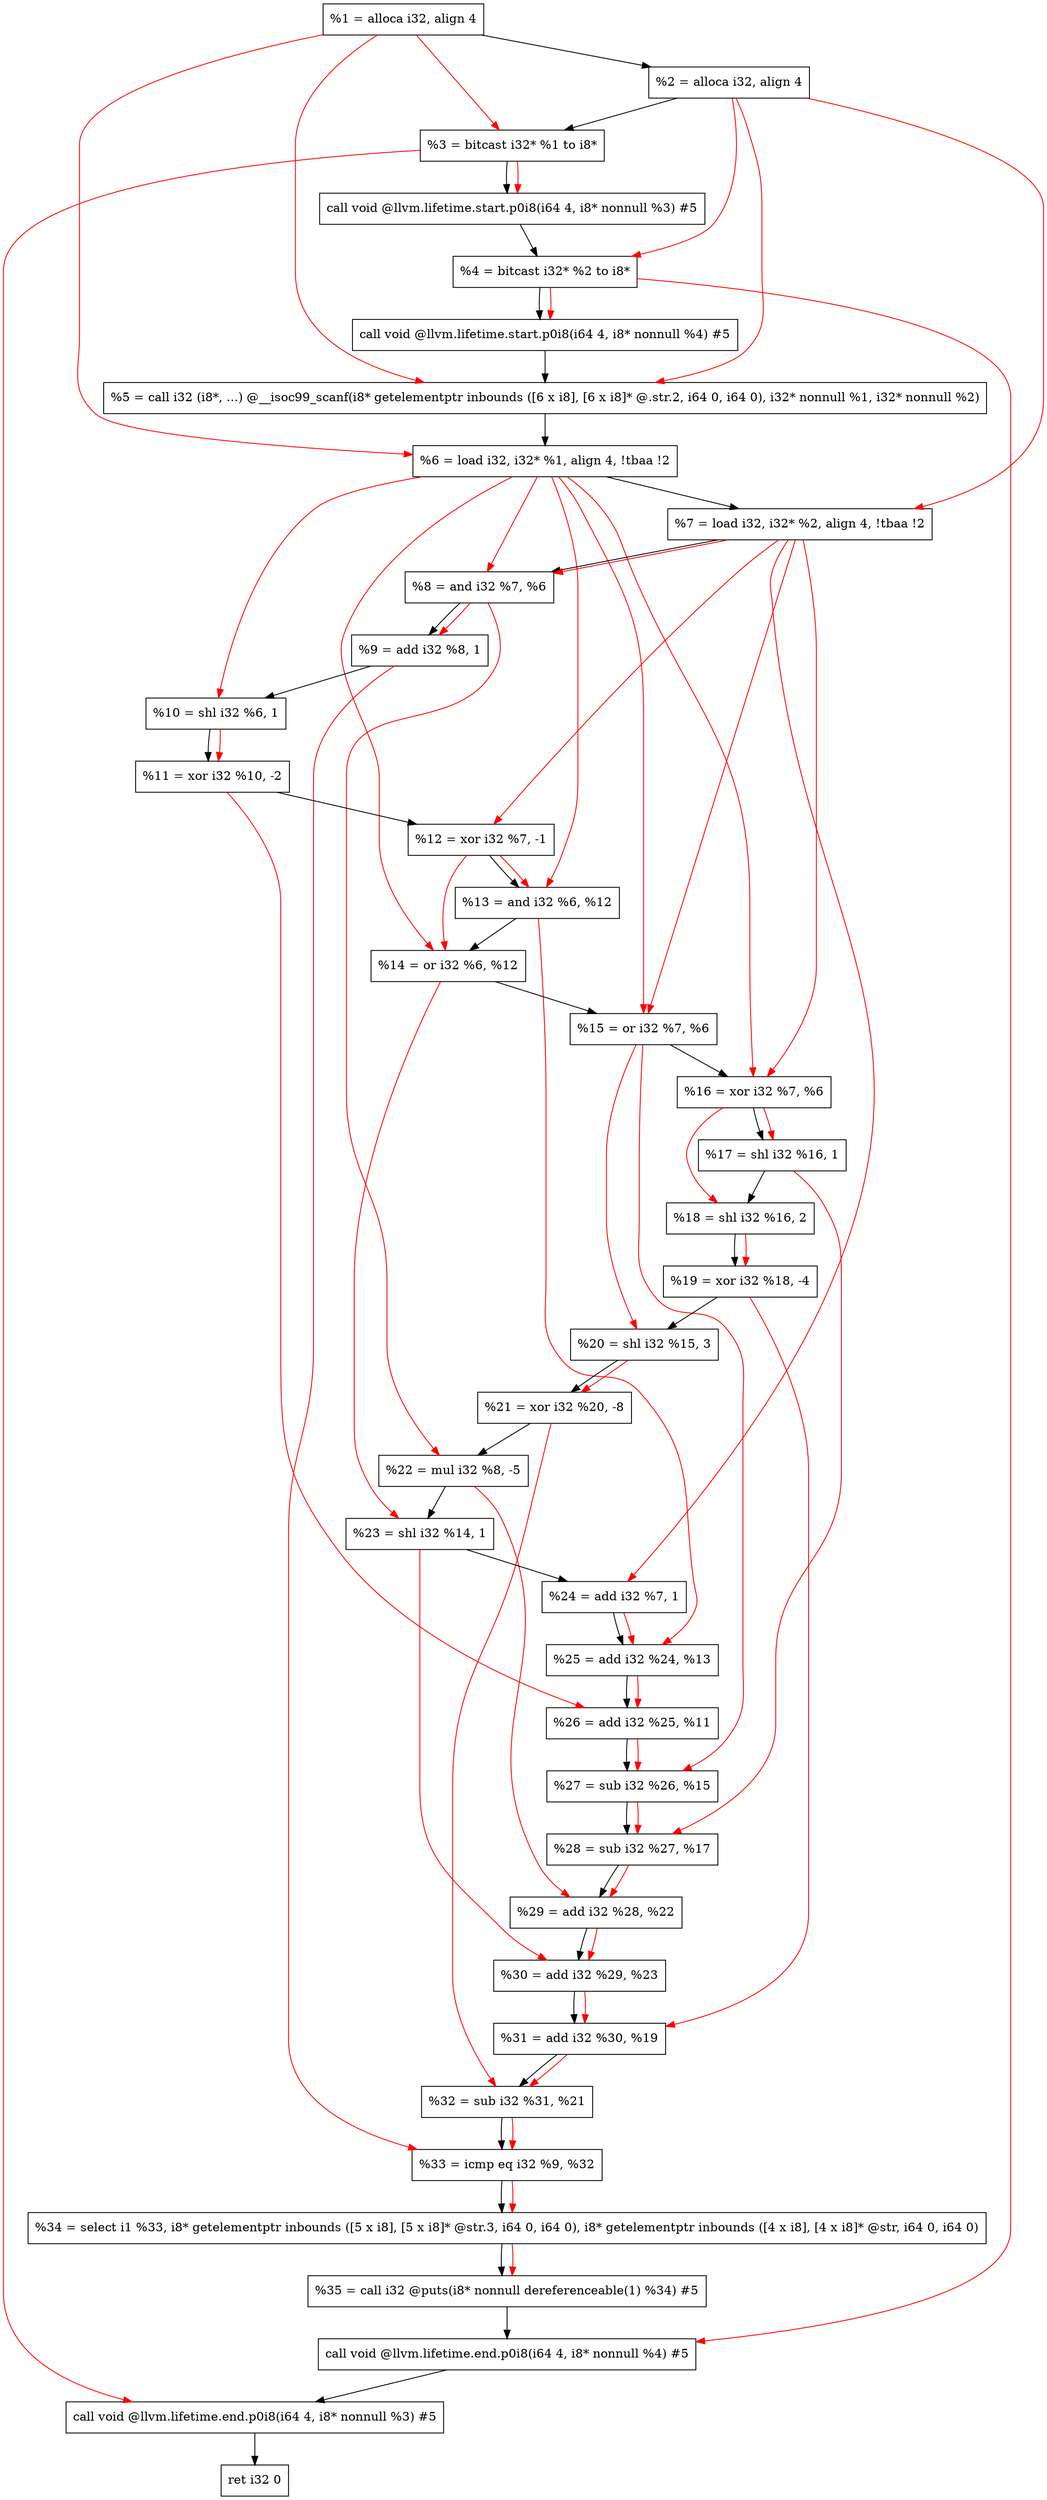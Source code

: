 digraph "DFG for'main' function" {
	Node0x18f4ef8[shape=record, label="  %1 = alloca i32, align 4"];
	Node0x18f4f78[shape=record, label="  %2 = alloca i32, align 4"];
	Node0x18f5008[shape=record, label="  %3 = bitcast i32* %1 to i8*"];
	Node0x18f5468[shape=record, label="  call void @llvm.lifetime.start.p0i8(i64 4, i8* nonnull %3) #5"];
	Node0x18f5548[shape=record, label="  %4 = bitcast i32* %2 to i8*"];
	Node0x18f5668[shape=record, label="  call void @llvm.lifetime.start.p0i8(i64 4, i8* nonnull %4) #5"];
	Node0x18f58a0[shape=record, label="  %5 = call i32 (i8*, ...) @__isoc99_scanf(i8* getelementptr inbounds ([6 x i8], [6 x i8]* @.str.2, i64 0, i64 0), i32* nonnull %1, i32* nonnull %2)"];
	Node0x18f5958[shape=record, label="  %6 = load i32, i32* %1, align 4, !tbaa !2"];
	Node0x18f68c8[shape=record, label="  %7 = load i32, i32* %2, align 4, !tbaa !2"];
	Node0x18f6f50[shape=record, label="  %8 = and i32 %7, %6"];
	Node0x18f6fc0[shape=record, label="  %9 = add i32 %8, 1"];
	Node0x18f7030[shape=record, label="  %10 = shl i32 %6, 1"];
	Node0x18f70a0[shape=record, label="  %11 = xor i32 %10, -2"];
	Node0x18f7110[shape=record, label="  %12 = xor i32 %7, -1"];
	Node0x18f7180[shape=record, label="  %13 = and i32 %6, %12"];
	Node0x18f71f0[shape=record, label="  %14 = or i32 %6, %12"];
	Node0x18f7260[shape=record, label="  %15 = or i32 %7, %6"];
	Node0x18f72d0[shape=record, label="  %16 = xor i32 %7, %6"];
	Node0x18f7340[shape=record, label="  %17 = shl i32 %16, 1"];
	Node0x18f73b0[shape=record, label="  %18 = shl i32 %16, 2"];
	Node0x18f7420[shape=record, label="  %19 = xor i32 %18, -4"];
	Node0x18f7490[shape=record, label="  %20 = shl i32 %15, 3"];
	Node0x18f7500[shape=record, label="  %21 = xor i32 %20, -8"];
	Node0x18f7570[shape=record, label="  %22 = mul i32 %8, -5"];
	Node0x18f75e0[shape=record, label="  %23 = shl i32 %14, 1"];
	Node0x18f7650[shape=record, label="  %24 = add i32 %7, 1"];
	Node0x18f76c0[shape=record, label="  %25 = add i32 %24, %13"];
	Node0x18f7730[shape=record, label="  %26 = add i32 %25, %11"];
	Node0x18f77a0[shape=record, label="  %27 = sub i32 %26, %15"];
	Node0x18f7810[shape=record, label="  %28 = sub i32 %27, %17"];
	Node0x18f7880[shape=record, label="  %29 = add i32 %28, %22"];
	Node0x18f78f0[shape=record, label="  %30 = add i32 %29, %23"];
	Node0x18f7960[shape=record, label="  %31 = add i32 %30, %19"];
	Node0x18f79d0[shape=record, label="  %32 = sub i32 %31, %21"];
	Node0x18f7c50[shape=record, label="  %33 = icmp eq i32 %9, %32"];
	Node0x18959d8[shape=record, label="  %34 = select i1 %33, i8* getelementptr inbounds ([5 x i8], [5 x i8]* @str.3, i64 0, i64 0), i8* getelementptr inbounds ([4 x i8], [4 x i8]* @str, i64 0, i64 0)"];
	Node0x18f7ce0[shape=record, label="  %35 = call i32 @puts(i8* nonnull dereferenceable(1) %34) #5"];
	Node0x18f7f38[shape=record, label="  call void @llvm.lifetime.end.p0i8(i64 4, i8* nonnull %4) #5"];
	Node0x18f8098[shape=record, label="  call void @llvm.lifetime.end.p0i8(i64 4, i8* nonnull %3) #5"];
	Node0x18f8158[shape=record, label="  ret i32 0"];
	Node0x18f4ef8 -> Node0x18f4f78;
	Node0x18f4f78 -> Node0x18f5008;
	Node0x18f5008 -> Node0x18f5468;
	Node0x18f5468 -> Node0x18f5548;
	Node0x18f5548 -> Node0x18f5668;
	Node0x18f5668 -> Node0x18f58a0;
	Node0x18f58a0 -> Node0x18f5958;
	Node0x18f5958 -> Node0x18f68c8;
	Node0x18f68c8 -> Node0x18f6f50;
	Node0x18f6f50 -> Node0x18f6fc0;
	Node0x18f6fc0 -> Node0x18f7030;
	Node0x18f7030 -> Node0x18f70a0;
	Node0x18f70a0 -> Node0x18f7110;
	Node0x18f7110 -> Node0x18f7180;
	Node0x18f7180 -> Node0x18f71f0;
	Node0x18f71f0 -> Node0x18f7260;
	Node0x18f7260 -> Node0x18f72d0;
	Node0x18f72d0 -> Node0x18f7340;
	Node0x18f7340 -> Node0x18f73b0;
	Node0x18f73b0 -> Node0x18f7420;
	Node0x18f7420 -> Node0x18f7490;
	Node0x18f7490 -> Node0x18f7500;
	Node0x18f7500 -> Node0x18f7570;
	Node0x18f7570 -> Node0x18f75e0;
	Node0x18f75e0 -> Node0x18f7650;
	Node0x18f7650 -> Node0x18f76c0;
	Node0x18f76c0 -> Node0x18f7730;
	Node0x18f7730 -> Node0x18f77a0;
	Node0x18f77a0 -> Node0x18f7810;
	Node0x18f7810 -> Node0x18f7880;
	Node0x18f7880 -> Node0x18f78f0;
	Node0x18f78f0 -> Node0x18f7960;
	Node0x18f7960 -> Node0x18f79d0;
	Node0x18f79d0 -> Node0x18f7c50;
	Node0x18f7c50 -> Node0x18959d8;
	Node0x18959d8 -> Node0x18f7ce0;
	Node0x18f7ce0 -> Node0x18f7f38;
	Node0x18f7f38 -> Node0x18f8098;
	Node0x18f8098 -> Node0x18f8158;
edge [color=red]
	Node0x18f4ef8 -> Node0x18f5008;
	Node0x18f5008 -> Node0x18f5468;
	Node0x18f4f78 -> Node0x18f5548;
	Node0x18f5548 -> Node0x18f5668;
	Node0x18f4ef8 -> Node0x18f58a0;
	Node0x18f4f78 -> Node0x18f58a0;
	Node0x18f4ef8 -> Node0x18f5958;
	Node0x18f4f78 -> Node0x18f68c8;
	Node0x18f68c8 -> Node0x18f6f50;
	Node0x18f5958 -> Node0x18f6f50;
	Node0x18f6f50 -> Node0x18f6fc0;
	Node0x18f5958 -> Node0x18f7030;
	Node0x18f7030 -> Node0x18f70a0;
	Node0x18f68c8 -> Node0x18f7110;
	Node0x18f5958 -> Node0x18f7180;
	Node0x18f7110 -> Node0x18f7180;
	Node0x18f5958 -> Node0x18f71f0;
	Node0x18f7110 -> Node0x18f71f0;
	Node0x18f68c8 -> Node0x18f7260;
	Node0x18f5958 -> Node0x18f7260;
	Node0x18f68c8 -> Node0x18f72d0;
	Node0x18f5958 -> Node0x18f72d0;
	Node0x18f72d0 -> Node0x18f7340;
	Node0x18f72d0 -> Node0x18f73b0;
	Node0x18f73b0 -> Node0x18f7420;
	Node0x18f7260 -> Node0x18f7490;
	Node0x18f7490 -> Node0x18f7500;
	Node0x18f6f50 -> Node0x18f7570;
	Node0x18f71f0 -> Node0x18f75e0;
	Node0x18f68c8 -> Node0x18f7650;
	Node0x18f7650 -> Node0x18f76c0;
	Node0x18f7180 -> Node0x18f76c0;
	Node0x18f76c0 -> Node0x18f7730;
	Node0x18f70a0 -> Node0x18f7730;
	Node0x18f7730 -> Node0x18f77a0;
	Node0x18f7260 -> Node0x18f77a0;
	Node0x18f77a0 -> Node0x18f7810;
	Node0x18f7340 -> Node0x18f7810;
	Node0x18f7810 -> Node0x18f7880;
	Node0x18f7570 -> Node0x18f7880;
	Node0x18f7880 -> Node0x18f78f0;
	Node0x18f75e0 -> Node0x18f78f0;
	Node0x18f78f0 -> Node0x18f7960;
	Node0x18f7420 -> Node0x18f7960;
	Node0x18f7960 -> Node0x18f79d0;
	Node0x18f7500 -> Node0x18f79d0;
	Node0x18f6fc0 -> Node0x18f7c50;
	Node0x18f79d0 -> Node0x18f7c50;
	Node0x18f7c50 -> Node0x18959d8;
	Node0x18959d8 -> Node0x18f7ce0;
	Node0x18f5548 -> Node0x18f7f38;
	Node0x18f5008 -> Node0x18f8098;
}
